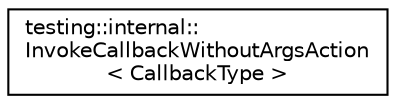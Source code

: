 digraph "Graphical Class Hierarchy"
{
  edge [fontname="Helvetica",fontsize="10",labelfontname="Helvetica",labelfontsize="10"];
  node [fontname="Helvetica",fontsize="10",shape=record];
  rankdir="LR";
  Node0 [label="testing::internal::\lInvokeCallbackWithoutArgsAction\l\< CallbackType \>",height=0.2,width=0.4,color="black", fillcolor="white", style="filled",URL="$classtesting_1_1internal_1_1InvokeCallbackWithoutArgsAction.html"];
}
